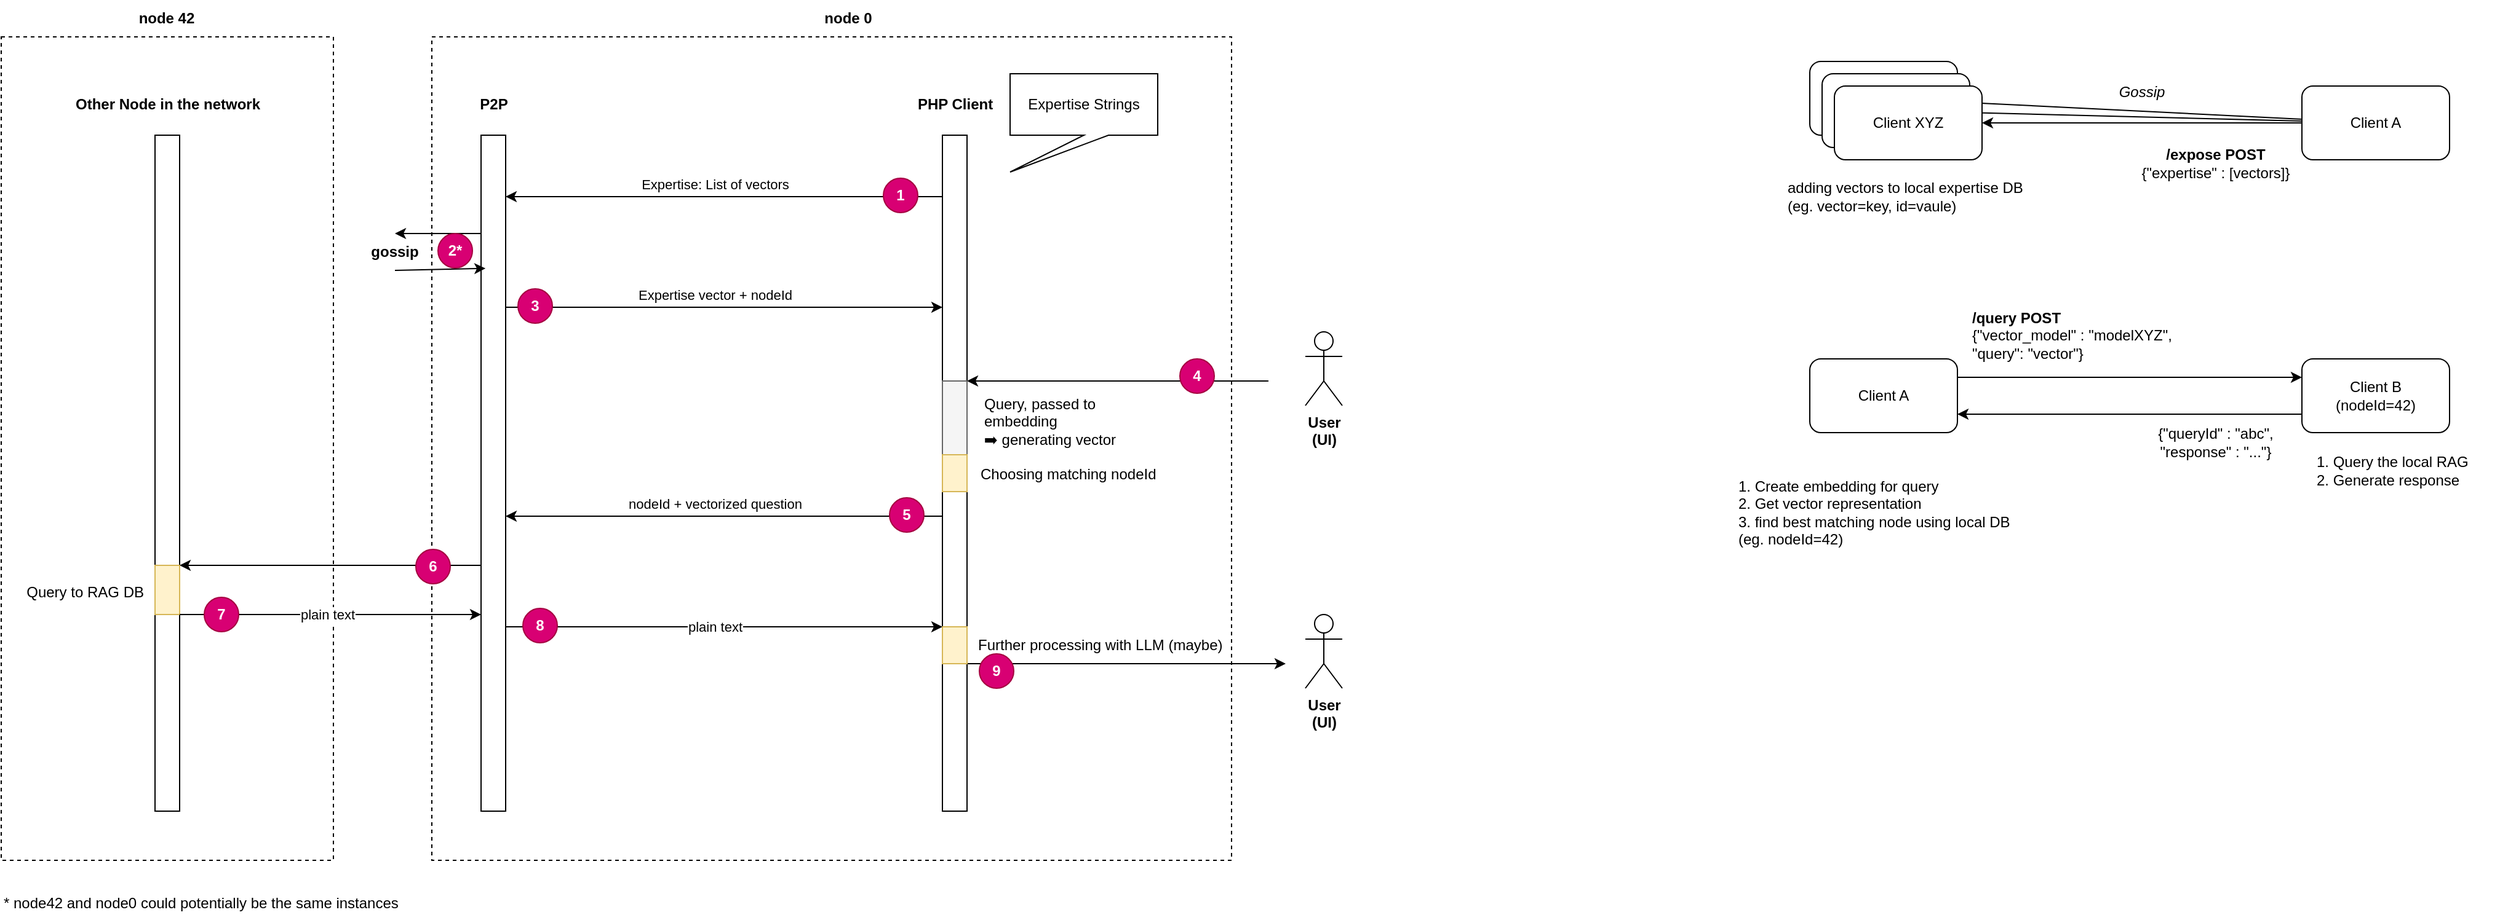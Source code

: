 <mxfile version="24.7.17">
  <diagram name="Seite-1" id="zQvmbxH8ZYBPukCBNmDx">
    <mxGraphModel dx="1140" dy="826" grid="1" gridSize="10" guides="1" tooltips="1" connect="1" arrows="1" fold="1" page="1" pageScale="1" pageWidth="1169" pageHeight="827" math="0" shadow="0">
      <root>
        <mxCell id="0" />
        <mxCell id="1" parent="0" />
        <mxCell id="nFVH0DN6xU_KD27NvAPH-56" value="" style="group" parent="1" vertex="1" connectable="0">
          <mxGeometry x="400" y="10" width="724" height="700" as="geometry" />
        </mxCell>
        <mxCell id="nFVH0DN6xU_KD27NvAPH-54" value="" style="rounded=0;whiteSpace=wrap;html=1;dashed=1;fillColor=none;" parent="nFVH0DN6xU_KD27NvAPH-56" vertex="1">
          <mxGeometry y="30" width="650" height="670" as="geometry" />
        </mxCell>
        <mxCell id="nFVH0DN6xU_KD27NvAPH-55" value="&lt;b&gt;node 0&lt;/b&gt;" style="text;html=1;align=center;verticalAlign=middle;whiteSpace=wrap;rounded=0;" parent="nFVH0DN6xU_KD27NvAPH-56" vertex="1">
          <mxGeometry x="311.644" width="53.425" height="30" as="geometry" />
        </mxCell>
        <mxCell id="nFVH0DN6xU_KD27NvAPH-48" value="Further processing with LLM (maybe)" style="text;html=1;align=left;verticalAlign=middle;whiteSpace=wrap;rounded=0;" parent="nFVH0DN6xU_KD27NvAPH-56" vertex="1">
          <mxGeometry x="442" y="514" width="208" height="21" as="geometry" />
        </mxCell>
        <mxCell id="nFVH0DN6xU_KD27NvAPH-57" value="" style="group" parent="1" vertex="1" connectable="0">
          <mxGeometry x="50" y="10" width="270" height="700" as="geometry" />
        </mxCell>
        <mxCell id="nFVH0DN6xU_KD27NvAPH-58" value="" style="rounded=0;whiteSpace=wrap;html=1;dashed=1;fillColor=none;" parent="nFVH0DN6xU_KD27NvAPH-57" vertex="1">
          <mxGeometry y="30" width="270" height="670" as="geometry" />
        </mxCell>
        <mxCell id="nFVH0DN6xU_KD27NvAPH-59" value="&lt;b&gt;node 42&lt;/b&gt;" style="text;html=1;align=center;verticalAlign=middle;whiteSpace=wrap;rounded=0;" parent="nFVH0DN6xU_KD27NvAPH-57" vertex="1">
          <mxGeometry x="91.31" width="87.37" height="30" as="geometry" />
        </mxCell>
        <mxCell id="nFVH0DN6xU_KD27NvAPH-3" value="" style="group" parent="1" vertex="1" connectable="0">
          <mxGeometry x="425" y="80" width="50" height="590" as="geometry" />
        </mxCell>
        <mxCell id="nFVH0DN6xU_KD27NvAPH-50" style="edgeStyle=orthogonalEdgeStyle;rounded=0;orthogonalLoop=1;jettySize=auto;html=1;" parent="nFVH0DN6xU_KD27NvAPH-3" source="nFVH0DN6xU_KD27NvAPH-1" edge="1">
          <mxGeometry relative="1" as="geometry">
            <mxPoint x="-55" y="120" as="targetPoint" />
            <Array as="points">
              <mxPoint x="-15" y="120" />
              <mxPoint x="-15" y="120" />
            </Array>
          </mxGeometry>
        </mxCell>
        <mxCell id="nFVH0DN6xU_KD27NvAPH-1" value="" style="rounded=0;whiteSpace=wrap;html=1;" parent="nFVH0DN6xU_KD27NvAPH-3" vertex="1">
          <mxGeometry x="15" y="40" width="20" height="550" as="geometry" />
        </mxCell>
        <mxCell id="nFVH0DN6xU_KD27NvAPH-2" value="P2P" style="text;html=1;align=center;verticalAlign=middle;resizable=0;points=[];autosize=1;strokeColor=none;fillColor=none;fontStyle=1" parent="nFVH0DN6xU_KD27NvAPH-3" vertex="1">
          <mxGeometry width="50" height="30" as="geometry" />
        </mxCell>
        <mxCell id="nFVH0DN6xU_KD27NvAPH-4" value="" style="group" parent="1" vertex="1" connectable="0">
          <mxGeometry x="800" y="80" width="65" height="590" as="geometry" />
        </mxCell>
        <mxCell id="nFVH0DN6xU_KD27NvAPH-49" style="edgeStyle=orthogonalEdgeStyle;rounded=0;orthogonalLoop=1;jettySize=auto;html=1;" parent="nFVH0DN6xU_KD27NvAPH-4" source="nFVH0DN6xU_KD27NvAPH-5" edge="1">
          <mxGeometry relative="1" as="geometry">
            <mxPoint x="294" y="470" as="targetPoint" />
            <Array as="points">
              <mxPoint x="290" y="470" />
            </Array>
          </mxGeometry>
        </mxCell>
        <mxCell id="nFVH0DN6xU_KD27NvAPH-5" value="" style="rounded=0;whiteSpace=wrap;html=1;" parent="nFVH0DN6xU_KD27NvAPH-4" vertex="1">
          <mxGeometry x="15" y="40" width="20" height="550" as="geometry" />
        </mxCell>
        <mxCell id="nFVH0DN6xU_KD27NvAPH-6" value="PHP Client" style="text;html=1;align=center;verticalAlign=middle;resizable=0;points=[];autosize=1;strokeColor=none;fillColor=none;fontStyle=1" parent="nFVH0DN6xU_KD27NvAPH-4" vertex="1">
          <mxGeometry x="-15" width="80" height="30" as="geometry" />
        </mxCell>
        <mxCell id="nFVH0DN6xU_KD27NvAPH-21" value="" style="rounded=0;whiteSpace=wrap;html=1;fillColor=#f5f5f5;fontColor=#333333;strokeColor=#666666;" parent="nFVH0DN6xU_KD27NvAPH-4" vertex="1">
          <mxGeometry x="15" y="240" width="20" height="60" as="geometry" />
        </mxCell>
        <mxCell id="nFVH0DN6xU_KD27NvAPH-30" value="" style="rounded=0;whiteSpace=wrap;html=1;fillColor=#fff2cc;strokeColor=#d6b656;" parent="nFVH0DN6xU_KD27NvAPH-4" vertex="1">
          <mxGeometry x="15" y="300" width="20" height="30" as="geometry" />
        </mxCell>
        <mxCell id="nFVH0DN6xU_KD27NvAPH-47" value="" style="rounded=0;whiteSpace=wrap;html=1;fillColor=#fff2cc;strokeColor=#d6b656;" parent="nFVH0DN6xU_KD27NvAPH-4" vertex="1">
          <mxGeometry x="15" y="440" width="20" height="30" as="geometry" />
        </mxCell>
        <mxCell id="nFVH0DN6xU_KD27NvAPH-10" value="Expertise Strings" style="shape=callout;whiteSpace=wrap;html=1;perimeter=calloutPerimeter;position2=0;" parent="1" vertex="1">
          <mxGeometry x="870" y="70" width="120" height="80" as="geometry" />
        </mxCell>
        <mxCell id="nFVH0DN6xU_KD27NvAPH-16" style="edgeStyle=orthogonalEdgeStyle;rounded=0;orthogonalLoop=1;jettySize=auto;html=1;" parent="1" source="nFVH0DN6xU_KD27NvAPH-5" target="nFVH0DN6xU_KD27NvAPH-1" edge="1">
          <mxGeometry relative="1" as="geometry">
            <Array as="points">
              <mxPoint x="650" y="170" />
              <mxPoint x="650" y="170" />
            </Array>
          </mxGeometry>
        </mxCell>
        <mxCell id="nFVH0DN6xU_KD27NvAPH-17" value="Expertise: List of vectors" style="edgeLabel;html=1;align=center;verticalAlign=middle;resizable=0;points=[];" parent="nFVH0DN6xU_KD27NvAPH-16" vertex="1" connectable="0">
          <mxGeometry x="-0.07" y="3" relative="1" as="geometry">
            <mxPoint x="-20" y="-13" as="offset" />
          </mxGeometry>
        </mxCell>
        <mxCell id="nFVH0DN6xU_KD27NvAPH-19" style="edgeStyle=orthogonalEdgeStyle;rounded=0;orthogonalLoop=1;jettySize=auto;html=1;" parent="1" source="nFVH0DN6xU_KD27NvAPH-1" target="nFVH0DN6xU_KD27NvAPH-5" edge="1">
          <mxGeometry relative="1" as="geometry">
            <Array as="points">
              <mxPoint x="620" y="260" />
              <mxPoint x="620" y="260" />
            </Array>
          </mxGeometry>
        </mxCell>
        <mxCell id="nFVH0DN6xU_KD27NvAPH-20" value="Expertise vector + nodeId" style="edgeLabel;html=1;align=center;verticalAlign=middle;resizable=0;points=[];" parent="nFVH0DN6xU_KD27NvAPH-19" vertex="1" connectable="0">
          <mxGeometry x="-0.217" y="-1" relative="1" as="geometry">
            <mxPoint x="31" y="-11" as="offset" />
          </mxGeometry>
        </mxCell>
        <mxCell id="nFVH0DN6xU_KD27NvAPH-23" value="" style="endArrow=classic;html=1;rounded=0;entryX=1;entryY=0;entryDx=0;entryDy=0;" parent="1" target="nFVH0DN6xU_KD27NvAPH-21" edge="1">
          <mxGeometry width="50" height="50" relative="1" as="geometry">
            <mxPoint x="1080" y="320" as="sourcePoint" />
            <mxPoint x="1140" y="260" as="targetPoint" />
          </mxGeometry>
        </mxCell>
        <mxCell id="nFVH0DN6xU_KD27NvAPH-24" value="User&lt;div&gt;(UI)&lt;/div&gt;" style="shape=umlActor;verticalLabelPosition=bottom;verticalAlign=top;html=1;outlineConnect=0;fontStyle=1" parent="1" vertex="1">
          <mxGeometry x="1110" y="280" width="30" height="60" as="geometry" />
        </mxCell>
        <mxCell id="nFVH0DN6xU_KD27NvAPH-25" value="Query, passed to embedding&lt;div&gt;➡️ generating vector&lt;/div&gt;" style="text;html=1;align=left;verticalAlign=middle;whiteSpace=wrap;rounded=0;" parent="1" vertex="1">
          <mxGeometry x="847" y="330" width="120" height="45" as="geometry" />
        </mxCell>
        <mxCell id="nFVH0DN6xU_KD27NvAPH-31" value="Choosing matching nodeId" style="text;html=1;align=left;verticalAlign=middle;whiteSpace=wrap;rounded=0;" parent="1" vertex="1">
          <mxGeometry x="844" y="385" width="280" height="21" as="geometry" />
        </mxCell>
        <mxCell id="nFVH0DN6xU_KD27NvAPH-32" style="edgeStyle=orthogonalEdgeStyle;rounded=0;orthogonalLoop=1;jettySize=auto;html=1;" parent="1" source="nFVH0DN6xU_KD27NvAPH-5" target="nFVH0DN6xU_KD27NvAPH-1" edge="1">
          <mxGeometry relative="1" as="geometry">
            <Array as="points">
              <mxPoint x="630" y="430" />
              <mxPoint x="630" y="430" />
            </Array>
          </mxGeometry>
        </mxCell>
        <mxCell id="nFVH0DN6xU_KD27NvAPH-33" value="nodeId + vectorized question" style="edgeLabel;html=1;align=center;verticalAlign=middle;resizable=0;points=[];" parent="nFVH0DN6xU_KD27NvAPH-32" vertex="1" connectable="0">
          <mxGeometry x="0.132" y="1" relative="1" as="geometry">
            <mxPoint x="16" y="-11" as="offset" />
          </mxGeometry>
        </mxCell>
        <mxCell id="nFVH0DN6xU_KD27NvAPH-36" value="" style="group" parent="1" vertex="1" connectable="0">
          <mxGeometry x="160" y="80" width="105" height="590" as="geometry" />
        </mxCell>
        <mxCell id="nFVH0DN6xU_KD27NvAPH-37" value="" style="rounded=0;whiteSpace=wrap;html=1;" parent="nFVH0DN6xU_KD27NvAPH-36" vertex="1">
          <mxGeometry x="15" y="40" width="20" height="550" as="geometry" />
        </mxCell>
        <mxCell id="nFVH0DN6xU_KD27NvAPH-38" value="Other Node in the network" style="text;html=1;align=center;verticalAlign=middle;resizable=0;points=[];autosize=1;strokeColor=none;fillColor=none;fontStyle=1" parent="nFVH0DN6xU_KD27NvAPH-36" vertex="1">
          <mxGeometry x="-55" width="160" height="30" as="geometry" />
        </mxCell>
        <mxCell id="nFVH0DN6xU_KD27NvAPH-44" value="" style="rounded=0;whiteSpace=wrap;html=1;fillColor=#fff2cc;strokeColor=#d6b656;" parent="nFVH0DN6xU_KD27NvAPH-36" vertex="1">
          <mxGeometry x="15" y="390" width="20" height="40" as="geometry" />
        </mxCell>
        <mxCell id="nFVH0DN6xU_KD27NvAPH-41" style="edgeStyle=orthogonalEdgeStyle;rounded=0;orthogonalLoop=1;jettySize=auto;html=1;" parent="1" source="nFVH0DN6xU_KD27NvAPH-37" target="nFVH0DN6xU_KD27NvAPH-1" edge="1">
          <mxGeometry relative="1" as="geometry">
            <Array as="points">
              <mxPoint x="350" y="510" />
              <mxPoint x="350" y="510" />
            </Array>
          </mxGeometry>
        </mxCell>
        <mxCell id="nFVH0DN6xU_KD27NvAPH-46" value="plain text" style="edgeLabel;html=1;align=center;verticalAlign=middle;resizable=0;points=[];" parent="nFVH0DN6xU_KD27NvAPH-41" vertex="1" connectable="0">
          <mxGeometry x="0.047" y="2" relative="1" as="geometry">
            <mxPoint x="-9" y="2" as="offset" />
          </mxGeometry>
        </mxCell>
        <mxCell id="nFVH0DN6xU_KD27NvAPH-42" value="plain text" style="edgeStyle=orthogonalEdgeStyle;rounded=0;orthogonalLoop=1;jettySize=auto;html=1;" parent="1" source="nFVH0DN6xU_KD27NvAPH-1" target="nFVH0DN6xU_KD27NvAPH-5" edge="1">
          <mxGeometry x="-0.042" relative="1" as="geometry">
            <Array as="points">
              <mxPoint x="620" y="520" />
              <mxPoint x="620" y="520" />
            </Array>
            <mxPoint as="offset" />
          </mxGeometry>
        </mxCell>
        <mxCell id="nFVH0DN6xU_KD27NvAPH-45" value="Query to RAG DB" style="text;html=1;align=right;verticalAlign=middle;whiteSpace=wrap;rounded=0;" parent="1" vertex="1">
          <mxGeometry x="58" y="481" width="110" height="21" as="geometry" />
        </mxCell>
        <mxCell id="nFVH0DN6xU_KD27NvAPH-51" value="&lt;b&gt;gossip&lt;/b&gt;" style="text;html=1;align=center;verticalAlign=middle;whiteSpace=wrap;rounded=0;" parent="1" vertex="1">
          <mxGeometry x="340" y="200" width="60" height="30" as="geometry" />
        </mxCell>
        <mxCell id="nFVH0DN6xU_KD27NvAPH-53" style="edgeStyle=orthogonalEdgeStyle;rounded=0;orthogonalLoop=1;jettySize=auto;html=1;" parent="1" source="nFVH0DN6xU_KD27NvAPH-1" target="nFVH0DN6xU_KD27NvAPH-37" edge="1">
          <mxGeometry relative="1" as="geometry">
            <Array as="points">
              <mxPoint x="310" y="470" />
              <mxPoint x="310" y="470" />
            </Array>
          </mxGeometry>
        </mxCell>
        <mxCell id="nFVH0DN6xU_KD27NvAPH-61" value="" style="endArrow=classic;html=1;rounded=0;entryX=0.179;entryY=0.197;entryDx=0;entryDy=0;entryPerimeter=0;" parent="1" target="nFVH0DN6xU_KD27NvAPH-1" edge="1">
          <mxGeometry width="50" height="50" relative="1" as="geometry">
            <mxPoint x="370" y="230" as="sourcePoint" />
            <mxPoint x="410" y="190" as="targetPoint" />
          </mxGeometry>
        </mxCell>
        <mxCell id="nFVH0DN6xU_KD27NvAPH-62" value="* node42 and node0 could potentially be the same instances" style="text;html=1;align=left;verticalAlign=middle;whiteSpace=wrap;rounded=0;" parent="1" vertex="1">
          <mxGeometry x="50" y="730" width="415" height="30" as="geometry" />
        </mxCell>
        <mxCell id="nFVH0DN6xU_KD27NvAPH-63" value="User&lt;div&gt;(UI)&lt;/div&gt;" style="shape=umlActor;verticalLabelPosition=bottom;verticalAlign=top;html=1;outlineConnect=0;fontStyle=1" parent="1" vertex="1">
          <mxGeometry x="1110" y="510" width="30" height="60" as="geometry" />
        </mxCell>
        <mxCell id="nFVH0DN6xU_KD27NvAPH-64" value="1" style="ellipse;whiteSpace=wrap;html=1;aspect=fixed;fontStyle=1;fillColor=#d80073;strokeColor=#A50040;fontColor=#ffffff;" parent="1" vertex="1">
          <mxGeometry x="767" y="155" width="28" height="28" as="geometry" />
        </mxCell>
        <mxCell id="nFVH0DN6xU_KD27NvAPH-65" value="3" style="ellipse;whiteSpace=wrap;html=1;aspect=fixed;fontStyle=1;fillColor=#d80073;strokeColor=#A50040;fontColor=#ffffff;" parent="1" vertex="1">
          <mxGeometry x="470" y="245" width="28" height="28" as="geometry" />
        </mxCell>
        <mxCell id="nFVH0DN6xU_KD27NvAPH-66" value="2*" style="ellipse;whiteSpace=wrap;html=1;aspect=fixed;fontStyle=1;fillColor=#d80073;strokeColor=#A50040;fontColor=#ffffff;" parent="1" vertex="1">
          <mxGeometry x="405" y="200" width="28" height="28" as="geometry" />
        </mxCell>
        <mxCell id="nFVH0DN6xU_KD27NvAPH-67" value="4" style="ellipse;whiteSpace=wrap;html=1;aspect=fixed;fontStyle=1;fillColor=#d80073;strokeColor=#A50040;fontColor=#ffffff;" parent="1" vertex="1">
          <mxGeometry x="1008" y="302" width="28" height="28" as="geometry" />
        </mxCell>
        <mxCell id="nFVH0DN6xU_KD27NvAPH-68" value="5" style="ellipse;whiteSpace=wrap;html=1;aspect=fixed;fontStyle=1;fillColor=#d80073;strokeColor=#A50040;fontColor=#ffffff;" parent="1" vertex="1">
          <mxGeometry x="772" y="415" width="28" height="28" as="geometry" />
        </mxCell>
        <mxCell id="nFVH0DN6xU_KD27NvAPH-69" value="6" style="ellipse;whiteSpace=wrap;html=1;aspect=fixed;fontStyle=1;fillColor=#d80073;strokeColor=#A50040;fontColor=#ffffff;" parent="1" vertex="1">
          <mxGeometry x="387" y="457" width="28" height="28" as="geometry" />
        </mxCell>
        <mxCell id="nFVH0DN6xU_KD27NvAPH-70" value="7" style="ellipse;whiteSpace=wrap;html=1;aspect=fixed;fontStyle=1;fillColor=#d80073;strokeColor=#A50040;fontColor=#ffffff;" parent="1" vertex="1">
          <mxGeometry x="215" y="496" width="28" height="28" as="geometry" />
        </mxCell>
        <mxCell id="nFVH0DN6xU_KD27NvAPH-71" value="8" style="ellipse;whiteSpace=wrap;html=1;aspect=fixed;fontStyle=1;fillColor=#d80073;strokeColor=#A50040;fontColor=#ffffff;" parent="1" vertex="1">
          <mxGeometry x="474" y="505" width="28" height="28" as="geometry" />
        </mxCell>
        <mxCell id="nFVH0DN6xU_KD27NvAPH-72" value="9" style="ellipse;whiteSpace=wrap;html=1;aspect=fixed;fontStyle=1;fillColor=#d80073;strokeColor=#A50040;fontColor=#ffffff;" parent="1" vertex="1">
          <mxGeometry x="845" y="542" width="28" height="28" as="geometry" />
        </mxCell>
        <mxCell id="1b09WN6FQegm0h0oI940-2" value="Client A" style="rounded=1;whiteSpace=wrap;html=1;" vertex="1" parent="1">
          <mxGeometry x="1920" y="80" width="120" height="60" as="geometry" />
        </mxCell>
        <mxCell id="1b09WN6FQegm0h0oI940-7" value="&lt;div&gt;&lt;b&gt;&lt;span style=&quot;background-color: initial;&quot;&gt;/expose POST&lt;/span&gt;&lt;br&gt;&lt;/b&gt;&lt;/div&gt;{&quot;expertise&quot; : [vectors]}" style="text;html=1;align=center;verticalAlign=middle;whiteSpace=wrap;rounded=0;" vertex="1" parent="1">
          <mxGeometry x="1780" y="120" width="140" height="45" as="geometry" />
        </mxCell>
        <mxCell id="1b09WN6FQegm0h0oI940-10" value="Gossip" style="text;html=1;align=center;verticalAlign=middle;whiteSpace=wrap;rounded=0;fontStyle=2" vertex="1" parent="1">
          <mxGeometry x="1760" y="70" width="60" height="30" as="geometry" />
        </mxCell>
        <mxCell id="1b09WN6FQegm0h0oI940-11" style="rounded=0;orthogonalLoop=1;jettySize=auto;html=1;" edge="1" parent="1" source="1b09WN6FQegm0h0oI940-2" target="1b09WN6FQegm0h0oI940-4">
          <mxGeometry relative="1" as="geometry">
            <mxPoint x="1930" y="120" as="sourcePoint" />
            <mxPoint x="1530" y="120" as="targetPoint" />
          </mxGeometry>
        </mxCell>
        <mxCell id="1b09WN6FQegm0h0oI940-12" style="rounded=0;orthogonalLoop=1;jettySize=auto;html=1;" edge="1" parent="1" source="1b09WN6FQegm0h0oI940-2" target="1b09WN6FQegm0h0oI940-1">
          <mxGeometry relative="1" as="geometry">
            <mxPoint x="1930" y="119" as="sourcePoint" />
            <mxPoint x="1520" y="111" as="targetPoint" />
          </mxGeometry>
        </mxCell>
        <mxCell id="1b09WN6FQegm0h0oI940-13" style="rounded=0;orthogonalLoop=1;jettySize=auto;html=1;" edge="1" parent="1" source="1b09WN6FQegm0h0oI940-2" target="1b09WN6FQegm0h0oI940-5">
          <mxGeometry relative="1" as="geometry">
            <mxPoint x="1940" y="129" as="sourcePoint" />
            <mxPoint x="1510" y="104" as="targetPoint" />
          </mxGeometry>
        </mxCell>
        <mxCell id="1b09WN6FQegm0h0oI940-1" value="Client A" style="rounded=1;whiteSpace=wrap;html=1;" vertex="1" parent="1">
          <mxGeometry x="1520" y="60" width="120" height="60" as="geometry" />
        </mxCell>
        <mxCell id="1b09WN6FQegm0h0oI940-4" value="Client A" style="rounded=1;whiteSpace=wrap;html=1;" vertex="1" parent="1">
          <mxGeometry x="1530" y="70" width="120" height="60" as="geometry" />
        </mxCell>
        <mxCell id="1b09WN6FQegm0h0oI940-5" value="Client XYZ" style="rounded=1;whiteSpace=wrap;html=1;" vertex="1" parent="1">
          <mxGeometry x="1540" y="80" width="120" height="60" as="geometry" />
        </mxCell>
        <mxCell id="1b09WN6FQegm0h0oI940-17" value="adding vectors to local expertise DB&lt;div&gt;(eg. vector=key, id=vaule)&lt;/div&gt;" style="text;html=1;align=left;verticalAlign=middle;whiteSpace=wrap;rounded=0;" vertex="1" parent="1">
          <mxGeometry x="1500" y="140" width="210" height="60" as="geometry" />
        </mxCell>
        <mxCell id="1b09WN6FQegm0h0oI940-20" style="edgeStyle=orthogonalEdgeStyle;rounded=0;orthogonalLoop=1;jettySize=auto;html=1;exitX=1;exitY=0.25;exitDx=0;exitDy=0;entryX=0;entryY=0.25;entryDx=0;entryDy=0;" edge="1" parent="1" source="1b09WN6FQegm0h0oI940-18" target="1b09WN6FQegm0h0oI940-19">
          <mxGeometry relative="1" as="geometry" />
        </mxCell>
        <mxCell id="1b09WN6FQegm0h0oI940-18" value="Client A" style="rounded=1;whiteSpace=wrap;html=1;" vertex="1" parent="1">
          <mxGeometry x="1520" y="302" width="120" height="60" as="geometry" />
        </mxCell>
        <mxCell id="1b09WN6FQegm0h0oI940-29" style="edgeStyle=orthogonalEdgeStyle;rounded=0;orthogonalLoop=1;jettySize=auto;html=1;entryX=1;entryY=0.75;entryDx=0;entryDy=0;exitX=0;exitY=0.75;exitDx=0;exitDy=0;" edge="1" parent="1" source="1b09WN6FQegm0h0oI940-19" target="1b09WN6FQegm0h0oI940-18">
          <mxGeometry relative="1" as="geometry" />
        </mxCell>
        <mxCell id="1b09WN6FQegm0h0oI940-19" value="Client B&lt;div&gt;(nodeId=42)&lt;/div&gt;" style="rounded=1;whiteSpace=wrap;html=1;" vertex="1" parent="1">
          <mxGeometry x="1920" y="302" width="120" height="60" as="geometry" />
        </mxCell>
        <mxCell id="1b09WN6FQegm0h0oI940-21" value="1. Create embedding for query&lt;div&gt;2. Get vector representation&lt;/div&gt;&lt;div&gt;3. find best matching node using local DB (eg. nodeId=42)&lt;/div&gt;" style="text;html=1;align=left;verticalAlign=middle;whiteSpace=wrap;rounded=0;" vertex="1" parent="1">
          <mxGeometry x="1460" y="397" width="225" height="60" as="geometry" />
        </mxCell>
        <mxCell id="1b09WN6FQegm0h0oI940-23" value="&lt;div&gt;&lt;b&gt;&lt;span style=&quot;background-color: initial;&quot;&gt;/query POST&lt;/span&gt;&lt;br&gt;&lt;/b&gt;&lt;/div&gt;{&quot;vector_model&quot; : &quot;modelXYZ&quot;,&lt;br&gt;&quot;query&quot;: &quot;vector&quot;}" style="text;html=1;align=left;verticalAlign=middle;whiteSpace=wrap;rounded=0;" vertex="1" parent="1">
          <mxGeometry x="1650" y="260" width="180" height="45" as="geometry" />
        </mxCell>
        <mxCell id="1b09WN6FQegm0h0oI940-24" value="1. Query the local RAG&lt;div&gt;2. Generate response&lt;/div&gt;" style="text;html=1;align=left;verticalAlign=middle;whiteSpace=wrap;rounded=0;" vertex="1" parent="1">
          <mxGeometry x="1930" y="370" width="150" height="45" as="geometry" />
        </mxCell>
        <mxCell id="1b09WN6FQegm0h0oI940-30" value="{&quot;queryId&quot; : &quot;abc&quot;,&lt;br&gt;&quot;response&quot; : &quot;...&quot;}" style="text;html=1;align=center;verticalAlign=middle;whiteSpace=wrap;rounded=0;" vertex="1" parent="1">
          <mxGeometry x="1790" y="355" width="120" height="30" as="geometry" />
        </mxCell>
      </root>
    </mxGraphModel>
  </diagram>
</mxfile>

